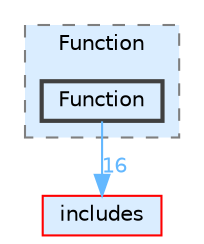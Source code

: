 digraph "lib/types/objects/Function/Function"
{
 // LATEX_PDF_SIZE
  bgcolor="transparent";
  edge [fontname=Helvetica,fontsize=10,labelfontname=Helvetica,labelfontsize=10];
  node [fontname=Helvetica,fontsize=10,shape=box,height=0.2,width=0.4];
  compound=true
  subgraph clusterdir_8e394419521e172f5df06492d0bbe20e {
    graph [ bgcolor="#daedff", pencolor="grey50", label="Function", fontname=Helvetica,fontsize=10 style="filled,dashed", URL="dir_8e394419521e172f5df06492d0bbe20e.html",tooltip=""]
  dir_6f1b4c2b76aa0c57a375b204b7f92538 [label="Function", fillcolor="#daedff", color="grey25", style="filled,bold", URL="dir_6f1b4c2b76aa0c57a375b204b7f92538.html",tooltip=""];
  }
  dir_09e761304027c904456130627fd4dcf5 [label="includes", fillcolor="#daedff", color="red", style="filled", URL="dir_09e761304027c904456130627fd4dcf5.html",tooltip=""];
  dir_6f1b4c2b76aa0c57a375b204b7f92538->dir_09e761304027c904456130627fd4dcf5 [headlabel="16", labeldistance=1.5 headhref="dir_000015_000019.html" href="dir_000015_000019.html" color="steelblue1" fontcolor="steelblue1"];
}
